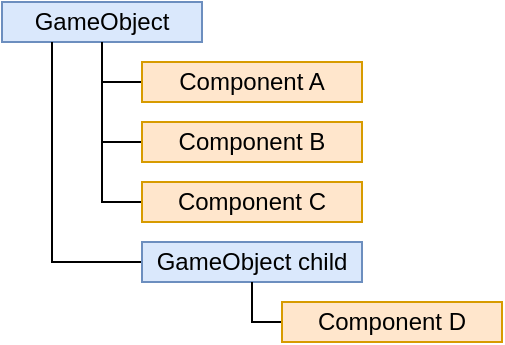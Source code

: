 <mxfile version="24.7.16">
  <diagram name="Page-1" id="5qyd4jxujYh1DK8Yhu79">
    <mxGraphModel dx="379" dy="528" grid="1" gridSize="10" guides="1" tooltips="1" connect="1" arrows="1" fold="1" page="1" pageScale="1" pageWidth="827" pageHeight="1169" math="0" shadow="0">
      <root>
        <mxCell id="0" />
        <mxCell id="1" parent="0" />
        <mxCell id="qstJVeTbl_EITgfe4jpa-4" value="&lt;div&gt;GameObject&lt;br&gt;&lt;/div&gt;" style="rounded=0;whiteSpace=wrap;html=1;fillColor=#dae8fc;strokeColor=#6c8ebf;" vertex="1" parent="1">
          <mxGeometry x="820" y="620" width="100" height="20" as="geometry" />
        </mxCell>
        <mxCell id="qstJVeTbl_EITgfe4jpa-16" style="edgeStyle=orthogonalEdgeStyle;rounded=0;orthogonalLoop=1;jettySize=auto;html=1;exitX=0;exitY=0.5;exitDx=0;exitDy=0;entryX=0.25;entryY=1;entryDx=0;entryDy=0;endArrow=none;endFill=0;" edge="1" parent="1" source="qstJVeTbl_EITgfe4jpa-8" target="qstJVeTbl_EITgfe4jpa-4">
          <mxGeometry relative="1" as="geometry" />
        </mxCell>
        <mxCell id="qstJVeTbl_EITgfe4jpa-8" value="GameObject child" style="rounded=0;whiteSpace=wrap;html=1;fillColor=#dae8fc;strokeColor=#6c8ebf;" vertex="1" parent="1">
          <mxGeometry x="890" y="740" width="110" height="20" as="geometry" />
        </mxCell>
        <mxCell id="qstJVeTbl_EITgfe4jpa-12" style="edgeStyle=orthogonalEdgeStyle;rounded=0;orthogonalLoop=1;jettySize=auto;html=1;exitX=0;exitY=0.5;exitDx=0;exitDy=0;entryX=0.5;entryY=1;entryDx=0;entryDy=0;endArrow=none;endFill=0;" edge="1" parent="1" source="qstJVeTbl_EITgfe4jpa-9" target="qstJVeTbl_EITgfe4jpa-4">
          <mxGeometry relative="1" as="geometry" />
        </mxCell>
        <mxCell id="qstJVeTbl_EITgfe4jpa-9" value="Component A" style="rounded=0;whiteSpace=wrap;html=1;fillColor=#ffe6cc;strokeColor=#d79b00;" vertex="1" parent="1">
          <mxGeometry x="890" y="650" width="110" height="20" as="geometry" />
        </mxCell>
        <mxCell id="qstJVeTbl_EITgfe4jpa-14" style="edgeStyle=orthogonalEdgeStyle;rounded=0;orthogonalLoop=1;jettySize=auto;html=1;exitX=0;exitY=0.5;exitDx=0;exitDy=0;entryX=0.5;entryY=1;entryDx=0;entryDy=0;endArrow=none;endFill=0;" edge="1" parent="1" source="qstJVeTbl_EITgfe4jpa-10" target="qstJVeTbl_EITgfe4jpa-4">
          <mxGeometry relative="1" as="geometry" />
        </mxCell>
        <mxCell id="qstJVeTbl_EITgfe4jpa-10" value="Component B" style="rounded=0;whiteSpace=wrap;html=1;fillColor=#ffe6cc;strokeColor=#d79b00;" vertex="1" parent="1">
          <mxGeometry x="890" y="680" width="110" height="20" as="geometry" />
        </mxCell>
        <mxCell id="qstJVeTbl_EITgfe4jpa-15" style="edgeStyle=orthogonalEdgeStyle;rounded=0;orthogonalLoop=1;jettySize=auto;html=1;exitX=0;exitY=0.5;exitDx=0;exitDy=0;endArrow=none;endFill=0;" edge="1" parent="1" source="qstJVeTbl_EITgfe4jpa-11">
          <mxGeometry relative="1" as="geometry">
            <mxPoint x="870" y="640" as="targetPoint" />
          </mxGeometry>
        </mxCell>
        <mxCell id="qstJVeTbl_EITgfe4jpa-11" value="Component C" style="rounded=0;whiteSpace=wrap;html=1;fillColor=#ffe6cc;strokeColor=#d79b00;" vertex="1" parent="1">
          <mxGeometry x="890" y="710" width="110" height="20" as="geometry" />
        </mxCell>
        <mxCell id="qstJVeTbl_EITgfe4jpa-18" style="edgeStyle=orthogonalEdgeStyle;rounded=0;orthogonalLoop=1;jettySize=auto;html=1;exitX=0;exitY=0.5;exitDx=0;exitDy=0;entryX=0.5;entryY=1;entryDx=0;entryDy=0;endArrow=none;endFill=0;" edge="1" parent="1" source="qstJVeTbl_EITgfe4jpa-17" target="qstJVeTbl_EITgfe4jpa-8">
          <mxGeometry relative="1" as="geometry" />
        </mxCell>
        <mxCell id="qstJVeTbl_EITgfe4jpa-17" value="Component D" style="rounded=0;whiteSpace=wrap;html=1;fillColor=#ffe6cc;strokeColor=#d79b00;" vertex="1" parent="1">
          <mxGeometry x="960" y="770" width="110" height="20" as="geometry" />
        </mxCell>
      </root>
    </mxGraphModel>
  </diagram>
</mxfile>
